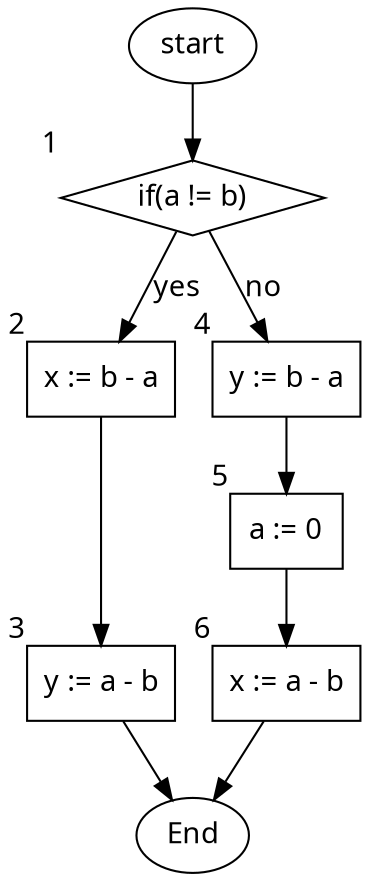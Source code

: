 digraph VbWhile {
node [fontname = "Handlee"];
edge [fontname = "Handlee"];

start [
label = "start";
shape = ellipse;
];

n1 [
label = "if(a != b)";
shape = diamond;
xlabel="1";
];

n2 [
label = "x := b - a";
shape = rect;
xlabel="2";
];

n3 [
label = "y := a - b";
shape = rect;
xlabel="3";
];

n4 [
label = "y := b - a";
shape = rect;
xlabel="4";
];

n5 [
label = "a := 0";
shape = rect;
xlabel="5";
];

n6 [
label = "x := a - b";
shape = rect;
xlabel="6";
];

end [
label = "End";
shape = ellipse;
];

start -> n1;
n1 -> n2[label = "yes"];
n1 -> n4[label = "no"];
n2 -> n3;
n3 -> end;
n4 -> n5 -> n6;
n6 -> end;


{
rank=same;
n2;n4;
}

{
rank=same;
n3;n6;
}

}
